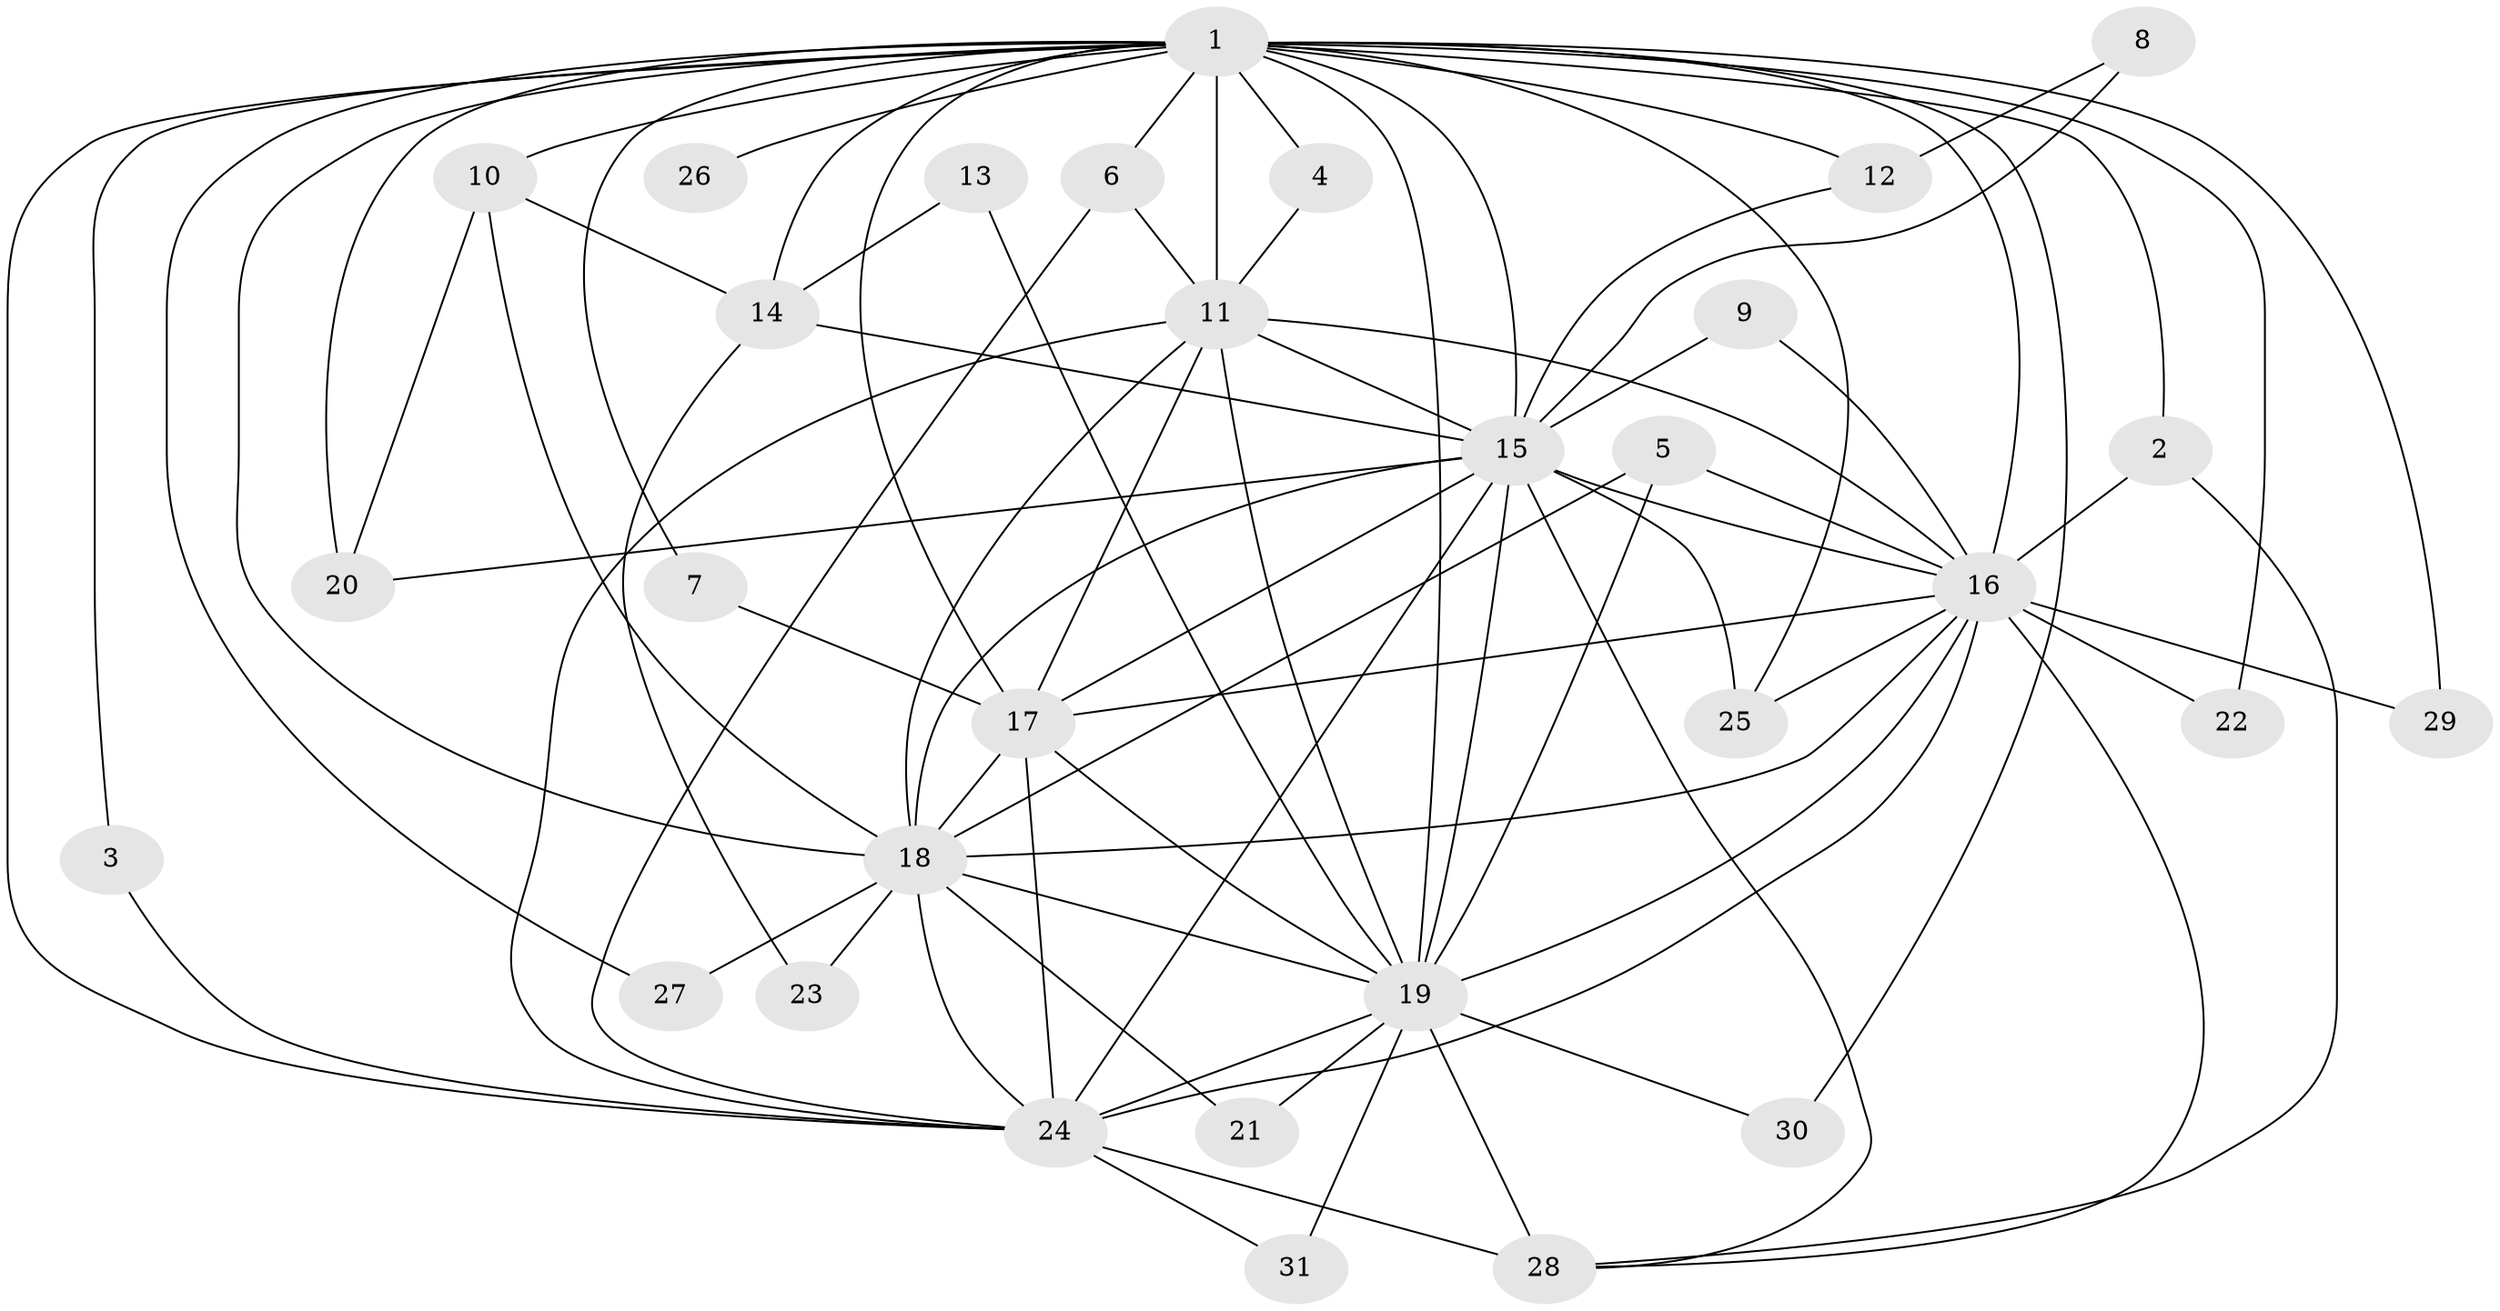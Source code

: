 // original degree distribution, {26: 0.01639344262295082, 14: 0.06557377049180328, 16: 0.04918032786885246, 19: 0.01639344262295082, 11: 0.01639344262295082, 5: 0.03278688524590164, 4: 0.11475409836065574, 3: 0.19672131147540983, 2: 0.4918032786885246}
// Generated by graph-tools (version 1.1) at 2025/25/03/09/25 03:25:37]
// undirected, 31 vertices, 81 edges
graph export_dot {
graph [start="1"]
  node [color=gray90,style=filled];
  1;
  2;
  3;
  4;
  5;
  6;
  7;
  8;
  9;
  10;
  11;
  12;
  13;
  14;
  15;
  16;
  17;
  18;
  19;
  20;
  21;
  22;
  23;
  24;
  25;
  26;
  27;
  28;
  29;
  30;
  31;
  1 -- 2 [weight=1.0];
  1 -- 3 [weight=1.0];
  1 -- 4 [weight=1.0];
  1 -- 6 [weight=1.0];
  1 -- 7 [weight=1.0];
  1 -- 10 [weight=1.0];
  1 -- 11 [weight=2.0];
  1 -- 12 [weight=2.0];
  1 -- 14 [weight=1.0];
  1 -- 15 [weight=2.0];
  1 -- 16 [weight=5.0];
  1 -- 17 [weight=4.0];
  1 -- 18 [weight=2.0];
  1 -- 19 [weight=3.0];
  1 -- 20 [weight=3.0];
  1 -- 22 [weight=2.0];
  1 -- 24 [weight=2.0];
  1 -- 25 [weight=1.0];
  1 -- 26 [weight=2.0];
  1 -- 27 [weight=1.0];
  1 -- 29 [weight=1.0];
  1 -- 30 [weight=1.0];
  2 -- 16 [weight=1.0];
  2 -- 28 [weight=1.0];
  3 -- 24 [weight=1.0];
  4 -- 11 [weight=1.0];
  5 -- 16 [weight=1.0];
  5 -- 18 [weight=1.0];
  5 -- 19 [weight=1.0];
  6 -- 11 [weight=1.0];
  6 -- 24 [weight=1.0];
  7 -- 17 [weight=1.0];
  8 -- 12 [weight=1.0];
  8 -- 15 [weight=1.0];
  9 -- 15 [weight=1.0];
  9 -- 16 [weight=1.0];
  10 -- 14 [weight=1.0];
  10 -- 18 [weight=1.0];
  10 -- 20 [weight=1.0];
  11 -- 15 [weight=1.0];
  11 -- 16 [weight=2.0];
  11 -- 17 [weight=1.0];
  11 -- 18 [weight=1.0];
  11 -- 19 [weight=1.0];
  11 -- 24 [weight=1.0];
  12 -- 15 [weight=1.0];
  13 -- 14 [weight=1.0];
  13 -- 19 [weight=1.0];
  14 -- 15 [weight=1.0];
  14 -- 23 [weight=1.0];
  15 -- 16 [weight=2.0];
  15 -- 17 [weight=1.0];
  15 -- 18 [weight=1.0];
  15 -- 19 [weight=1.0];
  15 -- 20 [weight=1.0];
  15 -- 24 [weight=1.0];
  15 -- 25 [weight=1.0];
  15 -- 28 [weight=1.0];
  16 -- 17 [weight=3.0];
  16 -- 18 [weight=3.0];
  16 -- 19 [weight=2.0];
  16 -- 22 [weight=1.0];
  16 -- 24 [weight=3.0];
  16 -- 25 [weight=2.0];
  16 -- 28 [weight=1.0];
  16 -- 29 [weight=1.0];
  17 -- 18 [weight=1.0];
  17 -- 19 [weight=1.0];
  17 -- 24 [weight=3.0];
  18 -- 19 [weight=1.0];
  18 -- 21 [weight=1.0];
  18 -- 23 [weight=1.0];
  18 -- 24 [weight=2.0];
  18 -- 27 [weight=1.0];
  19 -- 21 [weight=1.0];
  19 -- 24 [weight=2.0];
  19 -- 28 [weight=1.0];
  19 -- 30 [weight=1.0];
  19 -- 31 [weight=1.0];
  24 -- 28 [weight=2.0];
  24 -- 31 [weight=1.0];
}
